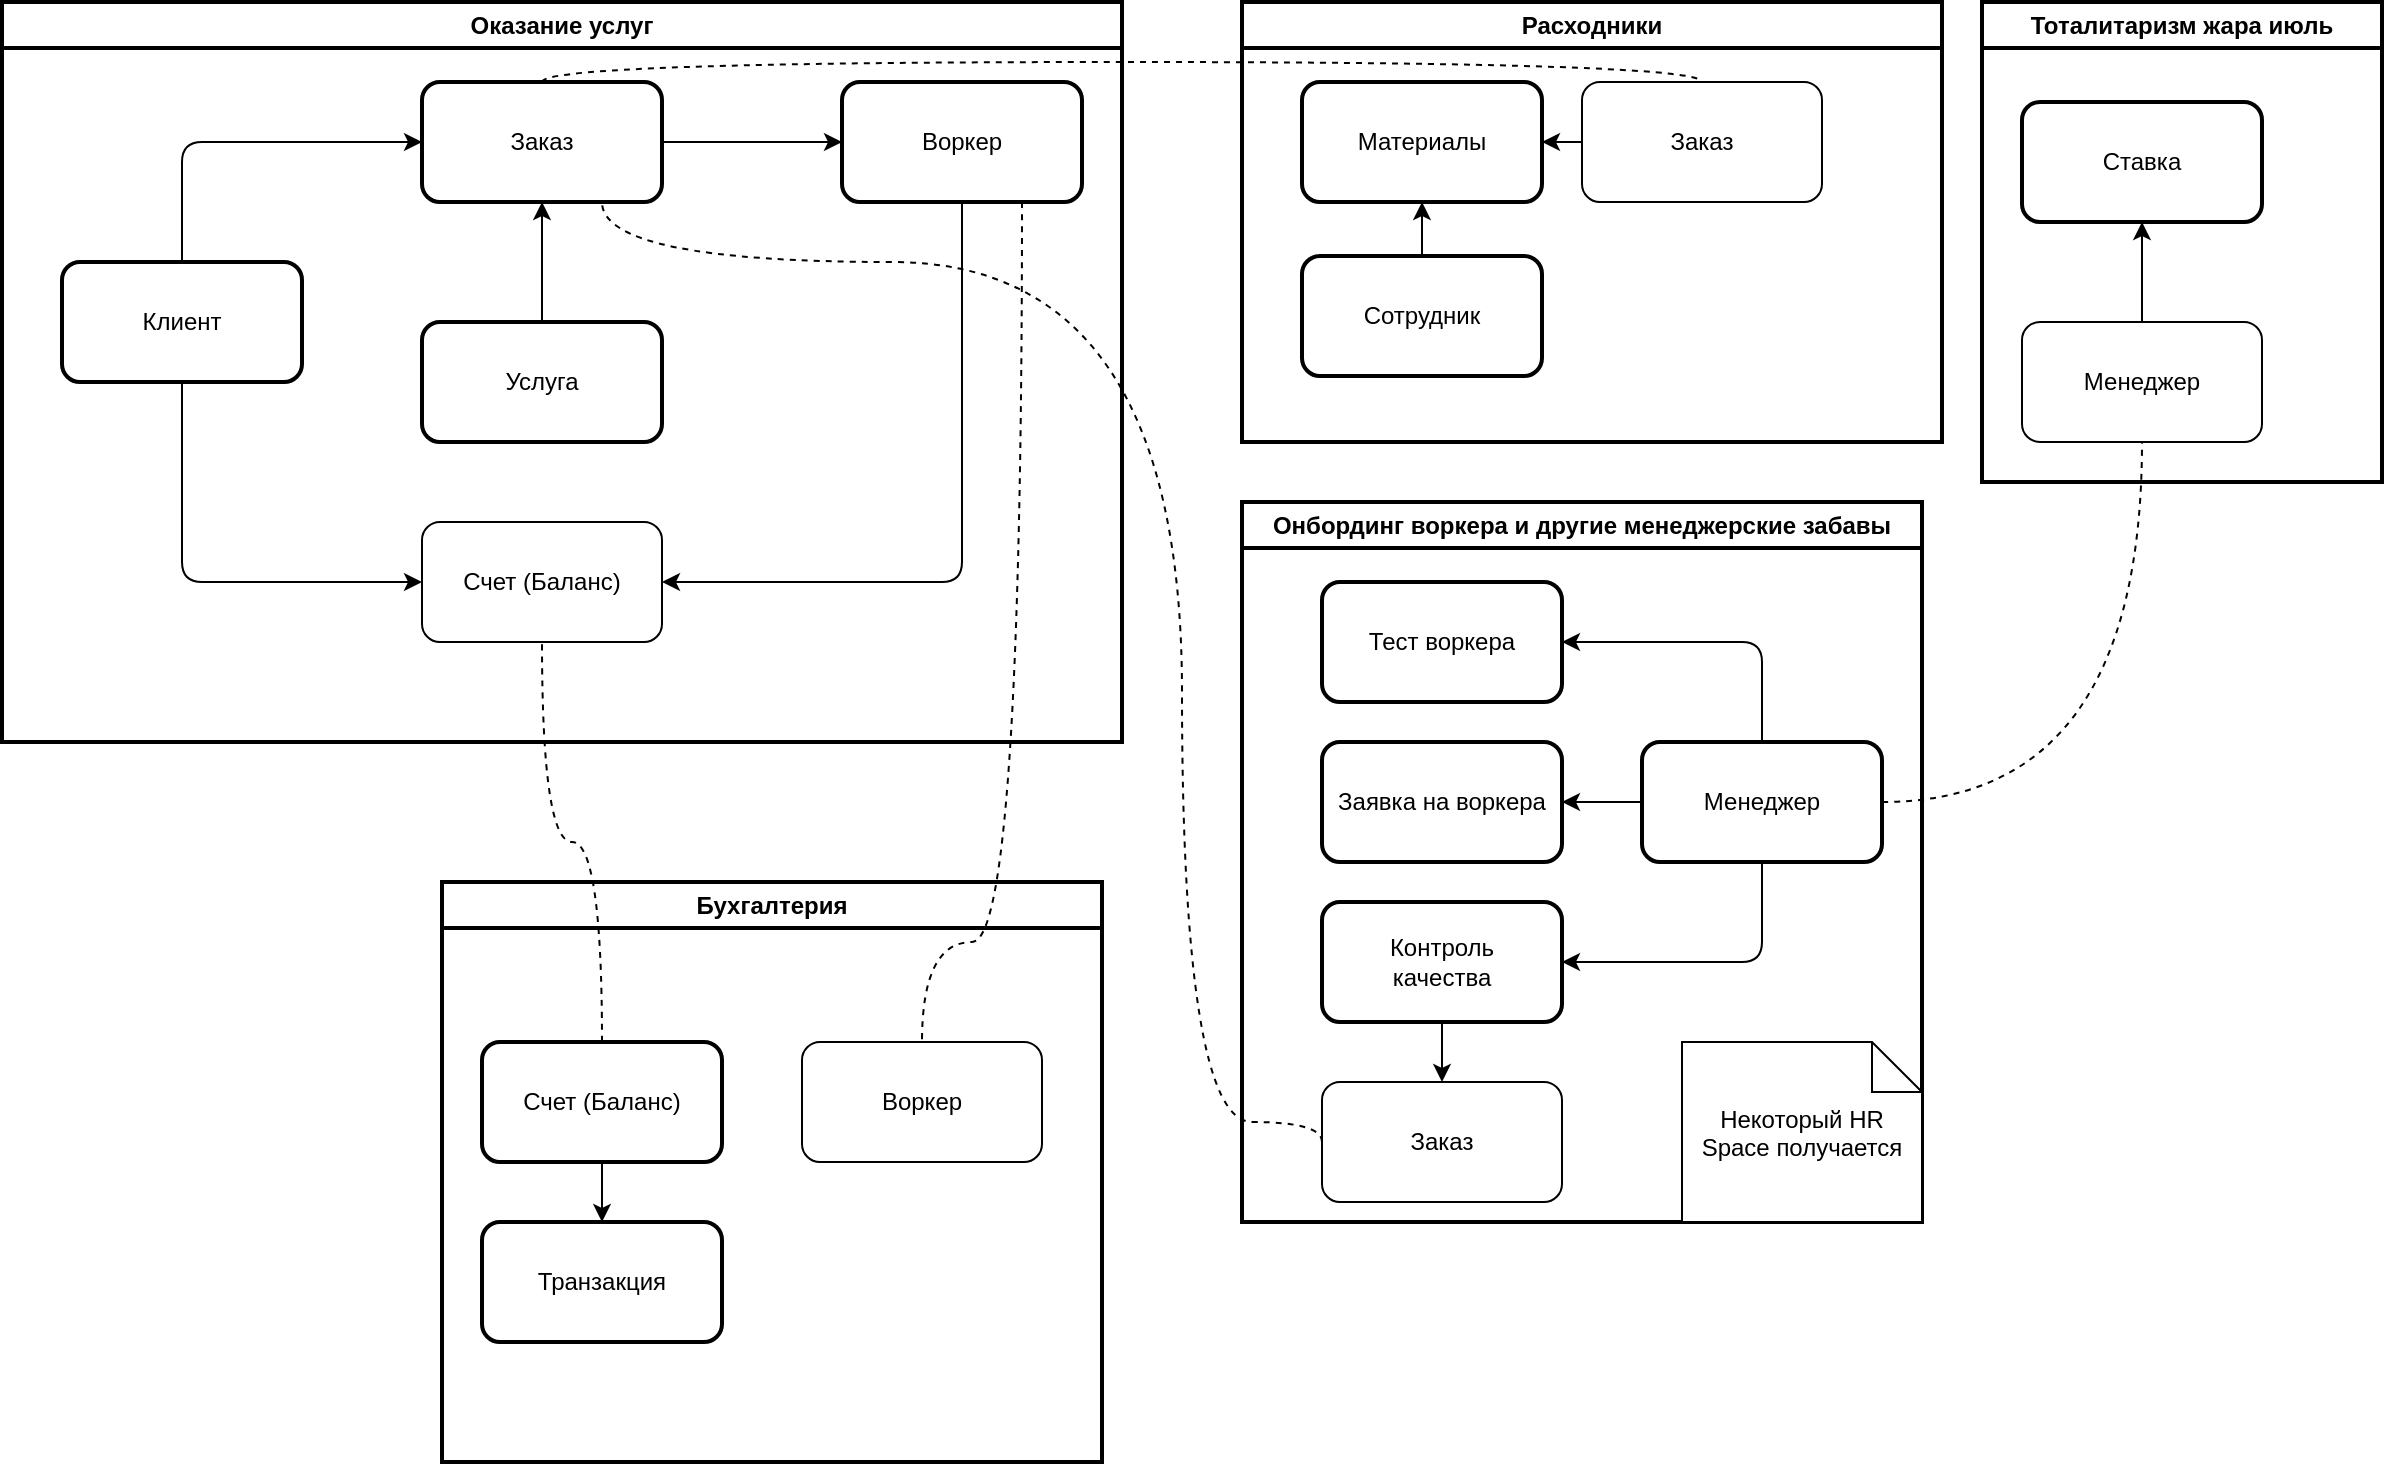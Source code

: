 <mxfile version="22.0.3" type="device">
  <diagram name="Page-1" id="F_hivyQ5DFcQ6GrOG33M">
    <mxGraphModel dx="1715" dy="972" grid="1" gridSize="10" guides="1" tooltips="1" connect="1" arrows="1" fold="1" page="1" pageScale="1" pageWidth="1169" pageHeight="827" math="0" shadow="0">
      <root>
        <mxCell id="0" />
        <mxCell id="1" parent="0" />
        <mxCell id="fCks7QzIpieRSXXq4J3l-1" value="Оказание услуг" style="swimlane;whiteSpace=wrap;html=1;strokeWidth=2;" vertex="1" parent="1">
          <mxGeometry x="20" y="20" width="560" height="370" as="geometry" />
        </mxCell>
        <mxCell id="fCks7QzIpieRSXXq4J3l-10" style="edgeStyle=orthogonalEdgeStyle;rounded=1;orthogonalLoop=1;jettySize=auto;html=1;exitX=0.5;exitY=1;exitDx=0;exitDy=0;entryX=1;entryY=0.5;entryDx=0;entryDy=0;jumpStyle=arc;" edge="1" parent="fCks7QzIpieRSXXq4J3l-1" source="fCks7QzIpieRSXXq4J3l-6" target="fCks7QzIpieRSXXq4J3l-8">
          <mxGeometry relative="1" as="geometry" />
        </mxCell>
        <mxCell id="fCks7QzIpieRSXXq4J3l-3" value="Заказ" style="rounded=1;whiteSpace=wrap;html=1;strokeWidth=2;" vertex="1" parent="fCks7QzIpieRSXXq4J3l-1">
          <mxGeometry x="210" y="40" width="120" height="60" as="geometry" />
        </mxCell>
        <mxCell id="fCks7QzIpieRSXXq4J3l-4" style="edgeStyle=orthogonalEdgeStyle;rounded=1;orthogonalLoop=1;jettySize=auto;html=1;exitX=0.5;exitY=0;exitDx=0;exitDy=0;entryX=0;entryY=0.5;entryDx=0;entryDy=0;" edge="1" parent="fCks7QzIpieRSXXq4J3l-1" source="fCks7QzIpieRSXXq4J3l-5" target="fCks7QzIpieRSXXq4J3l-3">
          <mxGeometry relative="1" as="geometry" />
        </mxCell>
        <mxCell id="fCks7QzIpieRSXXq4J3l-5" value="Клиент" style="rounded=1;whiteSpace=wrap;html=1;strokeWidth=2;" vertex="1" parent="fCks7QzIpieRSXXq4J3l-1">
          <mxGeometry x="30" y="130" width="120" height="60" as="geometry" />
        </mxCell>
        <mxCell id="fCks7QzIpieRSXXq4J3l-6" value="Воркер" style="rounded=1;whiteSpace=wrap;html=1;strokeWidth=2;" vertex="1" parent="fCks7QzIpieRSXXq4J3l-1">
          <mxGeometry x="420" y="40" width="120" height="60" as="geometry" />
        </mxCell>
        <mxCell id="fCks7QzIpieRSXXq4J3l-7" style="edgeStyle=orthogonalEdgeStyle;rounded=0;orthogonalLoop=1;jettySize=auto;html=1;exitX=1;exitY=0.5;exitDx=0;exitDy=0;" edge="1" parent="fCks7QzIpieRSXXq4J3l-1" source="fCks7QzIpieRSXXq4J3l-3" target="fCks7QzIpieRSXXq4J3l-6">
          <mxGeometry relative="1" as="geometry" />
        </mxCell>
        <mxCell id="fCks7QzIpieRSXXq4J3l-8" value="Счет (Баланс)" style="rounded=1;whiteSpace=wrap;html=1;" vertex="1" parent="fCks7QzIpieRSXXq4J3l-1">
          <mxGeometry x="210" y="260" width="120" height="60" as="geometry" />
        </mxCell>
        <mxCell id="fCks7QzIpieRSXXq4J3l-9" style="edgeStyle=orthogonalEdgeStyle;rounded=1;orthogonalLoop=1;jettySize=auto;html=1;exitX=0.5;exitY=1;exitDx=0;exitDy=0;entryX=0;entryY=0.5;entryDx=0;entryDy=0;" edge="1" parent="fCks7QzIpieRSXXq4J3l-1" source="fCks7QzIpieRSXXq4J3l-5" target="fCks7QzIpieRSXXq4J3l-8">
          <mxGeometry relative="1" as="geometry" />
        </mxCell>
        <mxCell id="fCks7QzIpieRSXXq4J3l-11" style="edgeStyle=orthogonalEdgeStyle;rounded=0;orthogonalLoop=1;jettySize=auto;html=1;exitX=0.5;exitY=0;exitDx=0;exitDy=0;entryX=0.5;entryY=1;entryDx=0;entryDy=0;" edge="1" parent="fCks7QzIpieRSXXq4J3l-1" source="fCks7QzIpieRSXXq4J3l-12" target="fCks7QzIpieRSXXq4J3l-3">
          <mxGeometry relative="1" as="geometry" />
        </mxCell>
        <mxCell id="fCks7QzIpieRSXXq4J3l-12" value="Услуга" style="rounded=1;whiteSpace=wrap;html=1;strokeWidth=2;" vertex="1" parent="fCks7QzIpieRSXXq4J3l-1">
          <mxGeometry x="210" y="160" width="120" height="60" as="geometry" />
        </mxCell>
        <mxCell id="fCks7QzIpieRSXXq4J3l-14" value="Расходники" style="swimlane;whiteSpace=wrap;html=1;strokeWidth=2;" vertex="1" parent="1">
          <mxGeometry x="640" y="20" width="350" height="220" as="geometry" />
        </mxCell>
        <mxCell id="fCks7QzIpieRSXXq4J3l-15" value="Материалы" style="rounded=1;whiteSpace=wrap;html=1;strokeWidth=2;" vertex="1" parent="fCks7QzIpieRSXXq4J3l-14">
          <mxGeometry x="30" y="40" width="120" height="60" as="geometry" />
        </mxCell>
        <mxCell id="fCks7QzIpieRSXXq4J3l-44" value="" style="edgeStyle=orthogonalEdgeStyle;rounded=0;orthogonalLoop=1;jettySize=auto;html=1;" edge="1" parent="fCks7QzIpieRSXXq4J3l-14" source="fCks7QzIpieRSXXq4J3l-43" target="fCks7QzIpieRSXXq4J3l-15">
          <mxGeometry relative="1" as="geometry" />
        </mxCell>
        <mxCell id="fCks7QzIpieRSXXq4J3l-43" value="Сотрудник" style="rounded=1;whiteSpace=wrap;html=1;strokeWidth=2;" vertex="1" parent="fCks7QzIpieRSXXq4J3l-14">
          <mxGeometry x="30" y="127" width="120" height="60" as="geometry" />
        </mxCell>
        <mxCell id="fCks7QzIpieRSXXq4J3l-46" value="" style="edgeStyle=orthogonalEdgeStyle;rounded=0;orthogonalLoop=1;jettySize=auto;html=1;" edge="1" parent="fCks7QzIpieRSXXq4J3l-14" source="fCks7QzIpieRSXXq4J3l-45" target="fCks7QzIpieRSXXq4J3l-15">
          <mxGeometry relative="1" as="geometry" />
        </mxCell>
        <mxCell id="fCks7QzIpieRSXXq4J3l-45" value="Заказ" style="rounded=1;whiteSpace=wrap;html=1;" vertex="1" parent="fCks7QzIpieRSXXq4J3l-14">
          <mxGeometry x="170" y="40" width="120" height="60" as="geometry" />
        </mxCell>
        <mxCell id="fCks7QzIpieRSXXq4J3l-17" value="Онбординг воркера и другие менеджерские забавы" style="swimlane;whiteSpace=wrap;html=1;strokeWidth=2;" vertex="1" parent="1">
          <mxGeometry x="640" y="270" width="340" height="360" as="geometry" />
        </mxCell>
        <mxCell id="fCks7QzIpieRSXXq4J3l-18" value="" style="edgeStyle=orthogonalEdgeStyle;rounded=0;orthogonalLoop=1;jettySize=auto;html=1;" edge="1" parent="fCks7QzIpieRSXXq4J3l-17" source="fCks7QzIpieRSXXq4J3l-19" target="fCks7QzIpieRSXXq4J3l-24">
          <mxGeometry relative="1" as="geometry" />
        </mxCell>
        <mxCell id="fCks7QzIpieRSXXq4J3l-19" value="Менеджер" style="rounded=1;whiteSpace=wrap;html=1;strokeWidth=2;" vertex="1" parent="fCks7QzIpieRSXXq4J3l-17">
          <mxGeometry x="200" y="120" width="120" height="60" as="geometry" />
        </mxCell>
        <mxCell id="fCks7QzIpieRSXXq4J3l-61" value="" style="edgeStyle=orthogonalEdgeStyle;rounded=0;orthogonalLoop=1;jettySize=auto;html=1;" edge="1" parent="fCks7QzIpieRSXXq4J3l-17" source="fCks7QzIpieRSXXq4J3l-20" target="fCks7QzIpieRSXXq4J3l-25">
          <mxGeometry relative="1" as="geometry" />
        </mxCell>
        <mxCell id="fCks7QzIpieRSXXq4J3l-20" value="Контроль&lt;br&gt;качества" style="rounded=1;whiteSpace=wrap;html=1;strokeWidth=2;" vertex="1" parent="fCks7QzIpieRSXXq4J3l-17">
          <mxGeometry x="40" y="200" width="120" height="60" as="geometry" />
        </mxCell>
        <mxCell id="fCks7QzIpieRSXXq4J3l-21" value="Тест воркера" style="rounded=1;whiteSpace=wrap;html=1;strokeWidth=2;" vertex="1" parent="fCks7QzIpieRSXXq4J3l-17">
          <mxGeometry x="40" y="40" width="120" height="60" as="geometry" />
        </mxCell>
        <mxCell id="fCks7QzIpieRSXXq4J3l-22" style="edgeStyle=orthogonalEdgeStyle;rounded=1;orthogonalLoop=1;jettySize=auto;html=1;exitX=0.5;exitY=1;exitDx=0;exitDy=0;entryX=1;entryY=0.5;entryDx=0;entryDy=0;" edge="1" parent="fCks7QzIpieRSXXq4J3l-17" source="fCks7QzIpieRSXXq4J3l-19" target="fCks7QzIpieRSXXq4J3l-20">
          <mxGeometry relative="1" as="geometry" />
        </mxCell>
        <mxCell id="fCks7QzIpieRSXXq4J3l-23" style="edgeStyle=orthogonalEdgeStyle;rounded=1;orthogonalLoop=1;jettySize=auto;html=1;exitX=0.5;exitY=0;exitDx=0;exitDy=0;entryX=1;entryY=0.5;entryDx=0;entryDy=0;" edge="1" parent="fCks7QzIpieRSXXq4J3l-17" source="fCks7QzIpieRSXXq4J3l-19" target="fCks7QzIpieRSXXq4J3l-21">
          <mxGeometry relative="1" as="geometry" />
        </mxCell>
        <mxCell id="fCks7QzIpieRSXXq4J3l-24" value="Заявка на воркера" style="rounded=1;whiteSpace=wrap;html=1;strokeWidth=2;" vertex="1" parent="fCks7QzIpieRSXXq4J3l-17">
          <mxGeometry x="40" y="120" width="120" height="60" as="geometry" />
        </mxCell>
        <mxCell id="fCks7QzIpieRSXXq4J3l-25" value="Заказ" style="rounded=1;whiteSpace=wrap;html=1;" vertex="1" parent="fCks7QzIpieRSXXq4J3l-17">
          <mxGeometry x="40" y="290" width="120" height="60" as="geometry" />
        </mxCell>
        <mxCell id="fCks7QzIpieRSXXq4J3l-60" value="Некоторый HR Space получается" style="shape=note2;boundedLbl=1;whiteSpace=wrap;html=1;size=25;verticalAlign=top;align=center;" vertex="1" parent="fCks7QzIpieRSXXq4J3l-17">
          <mxGeometry x="220" y="270" width="120" height="90" as="geometry" />
        </mxCell>
        <mxCell id="fCks7QzIpieRSXXq4J3l-26" style="edgeStyle=orthogonalEdgeStyle;orthogonalLoop=1;jettySize=auto;html=1;exitX=0;exitY=0.5;exitDx=0;exitDy=0;entryX=0.75;entryY=1;entryDx=0;entryDy=0;endArrow=none;endFill=0;dashed=1;jumpStyle=arc;curved=1;" edge="1" parent="1" source="fCks7QzIpieRSXXq4J3l-25" target="fCks7QzIpieRSXXq4J3l-3">
          <mxGeometry relative="1" as="geometry">
            <Array as="points">
              <mxPoint x="680" y="580" />
              <mxPoint x="610" y="580" />
              <mxPoint x="610" y="150" />
              <mxPoint x="320" y="150" />
            </Array>
          </mxGeometry>
        </mxCell>
        <mxCell id="fCks7QzIpieRSXXq4J3l-27" value="Бухгалтерия" style="swimlane;whiteSpace=wrap;html=1;strokeWidth=2;" vertex="1" parent="1">
          <mxGeometry x="240" y="460" width="330" height="290" as="geometry" />
        </mxCell>
        <mxCell id="fCks7QzIpieRSXXq4J3l-28" style="edgeStyle=orthogonalEdgeStyle;rounded=0;orthogonalLoop=1;jettySize=auto;html=1;exitX=0.5;exitY=0;exitDx=0;exitDy=0;entryX=0.5;entryY=1;entryDx=0;entryDy=0;" edge="1" parent="fCks7QzIpieRSXXq4J3l-27">
          <mxGeometry relative="1" as="geometry">
            <mxPoint x="300" y="150" as="targetPoint" />
          </mxGeometry>
        </mxCell>
        <mxCell id="fCks7QzIpieRSXXq4J3l-29" style="edgeStyle=orthogonalEdgeStyle;rounded=0;orthogonalLoop=1;jettySize=auto;html=1;exitX=0.5;exitY=0;exitDx=0;exitDy=0;entryX=0;entryY=0.5;entryDx=0;entryDy=0;" edge="1" parent="fCks7QzIpieRSXXq4J3l-27">
          <mxGeometry relative="1" as="geometry">
            <mxPoint x="240" y="217" as="targetPoint" />
          </mxGeometry>
        </mxCell>
        <mxCell id="fCks7QzIpieRSXXq4J3l-30" style="edgeStyle=orthogonalEdgeStyle;rounded=0;orthogonalLoop=1;jettySize=auto;html=1;exitX=1;exitY=0.5;exitDx=0;exitDy=0;" edge="1" parent="fCks7QzIpieRSXXq4J3l-27">
          <mxGeometry relative="1" as="geometry">
            <mxPoint x="360" y="217" as="sourcePoint" />
          </mxGeometry>
        </mxCell>
        <mxCell id="fCks7QzIpieRSXXq4J3l-31" value="Счет (Баланс)" style="rounded=1;whiteSpace=wrap;html=1;strokeWidth=2;" vertex="1" parent="fCks7QzIpieRSXXq4J3l-27">
          <mxGeometry x="20" y="80" width="120" height="60" as="geometry" />
        </mxCell>
        <mxCell id="fCks7QzIpieRSXXq4J3l-32" style="edgeStyle=orthogonalEdgeStyle;rounded=0;orthogonalLoop=1;jettySize=auto;html=1;exitX=0.5;exitY=0;exitDx=0;exitDy=0;entryX=0.5;entryY=1;entryDx=0;entryDy=0;" edge="1" parent="fCks7QzIpieRSXXq4J3l-27">
          <mxGeometry relative="1" as="geometry">
            <mxPoint x="300" y="247" as="targetPoint" />
          </mxGeometry>
        </mxCell>
        <mxCell id="fCks7QzIpieRSXXq4J3l-33" value="Транзакция" style="rounded=1;whiteSpace=wrap;html=1;strokeWidth=2;" vertex="1" parent="fCks7QzIpieRSXXq4J3l-27">
          <mxGeometry x="20" y="170" width="120" height="60" as="geometry" />
        </mxCell>
        <mxCell id="fCks7QzIpieRSXXq4J3l-34" value="" style="edgeStyle=orthogonalEdgeStyle;rounded=0;orthogonalLoop=1;jettySize=auto;html=1;" edge="1" parent="fCks7QzIpieRSXXq4J3l-27" source="fCks7QzIpieRSXXq4J3l-31" target="fCks7QzIpieRSXXq4J3l-33">
          <mxGeometry relative="1" as="geometry" />
        </mxCell>
        <mxCell id="fCks7QzIpieRSXXq4J3l-35" value="Воркер" style="rounded=1;whiteSpace=wrap;html=1;" vertex="1" parent="fCks7QzIpieRSXXq4J3l-27">
          <mxGeometry x="180" y="80" width="120" height="60" as="geometry" />
        </mxCell>
        <mxCell id="fCks7QzIpieRSXXq4J3l-37" style="edgeStyle=orthogonalEdgeStyle;orthogonalLoop=1;jettySize=auto;html=1;exitX=0.75;exitY=1;exitDx=0;exitDy=0;entryX=0.5;entryY=0;entryDx=0;entryDy=0;endArrow=none;endFill=0;dashed=1;jumpStyle=arc;curved=1;" edge="1" parent="1" source="fCks7QzIpieRSXXq4J3l-6" target="fCks7QzIpieRSXXq4J3l-35">
          <mxGeometry relative="1" as="geometry">
            <Array as="points">
              <mxPoint x="530" y="490" />
              <mxPoint x="480" y="490" />
            </Array>
          </mxGeometry>
        </mxCell>
        <mxCell id="fCks7QzIpieRSXXq4J3l-38" value="Тоталитаризм жара июль" style="swimlane;whiteSpace=wrap;html=1;strokeWidth=2;" vertex="1" parent="1">
          <mxGeometry x="1010" y="20" width="200" height="240" as="geometry" />
        </mxCell>
        <mxCell id="fCks7QzIpieRSXXq4J3l-39" value="Ставка" style="rounded=1;whiteSpace=wrap;html=1;strokeWidth=2;" vertex="1" parent="fCks7QzIpieRSXXq4J3l-38">
          <mxGeometry x="20" y="50" width="120" height="60" as="geometry" />
        </mxCell>
        <mxCell id="fCks7QzIpieRSXXq4J3l-40" value="Менеджер" style="rounded=1;whiteSpace=wrap;html=1;" vertex="1" parent="fCks7QzIpieRSXXq4J3l-38">
          <mxGeometry x="20" y="160" width="120" height="60" as="geometry" />
        </mxCell>
        <mxCell id="fCks7QzIpieRSXXq4J3l-41" value="" style="edgeStyle=orthogonalEdgeStyle;rounded=0;orthogonalLoop=1;jettySize=auto;html=1;" edge="1" parent="fCks7QzIpieRSXXq4J3l-38" source="fCks7QzIpieRSXXq4J3l-40" target="fCks7QzIpieRSXXq4J3l-39">
          <mxGeometry relative="1" as="geometry" />
        </mxCell>
        <mxCell id="fCks7QzIpieRSXXq4J3l-42" value="" style="edgeStyle=orthogonalEdgeStyle;orthogonalLoop=1;jettySize=auto;html=1;exitX=1;exitY=0.5;exitDx=0;exitDy=0;endArrow=none;endFill=0;dashed=1;curved=1;" edge="1" parent="1" source="fCks7QzIpieRSXXq4J3l-19" target="fCks7QzIpieRSXXq4J3l-40">
          <mxGeometry relative="1" as="geometry">
            <mxPoint x="960" y="420" as="sourcePoint" />
            <mxPoint x="1130" y="-60" as="targetPoint" />
          </mxGeometry>
        </mxCell>
        <mxCell id="fCks7QzIpieRSXXq4J3l-63" style="edgeStyle=orthogonalEdgeStyle;orthogonalLoop=1;jettySize=auto;html=1;exitX=0.5;exitY=0;exitDx=0;exitDy=0;entryX=0.5;entryY=0;entryDx=0;entryDy=0;endArrow=none;endFill=0;dashed=1;curved=1;" edge="1" parent="1" source="fCks7QzIpieRSXXq4J3l-3" target="fCks7QzIpieRSXXq4J3l-45">
          <mxGeometry relative="1" as="geometry">
            <Array as="points">
              <mxPoint x="290" y="50" />
              <mxPoint x="870" y="50" />
            </Array>
          </mxGeometry>
        </mxCell>
        <mxCell id="fCks7QzIpieRSXXq4J3l-64" style="edgeStyle=orthogonalEdgeStyle;orthogonalLoop=1;jettySize=auto;html=1;exitX=0.5;exitY=0;exitDx=0;exitDy=0;curved=1;dashed=1;endArrow=none;endFill=0;" edge="1" parent="1" source="fCks7QzIpieRSXXq4J3l-31" target="fCks7QzIpieRSXXq4J3l-8">
          <mxGeometry relative="1" as="geometry" />
        </mxCell>
      </root>
    </mxGraphModel>
  </diagram>
</mxfile>
